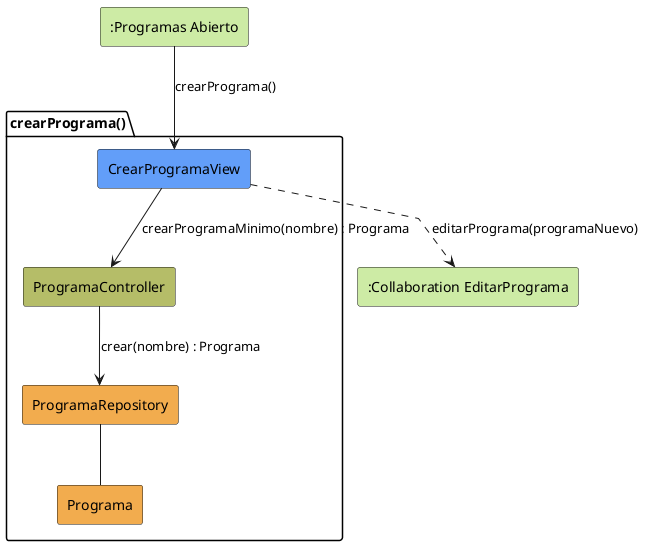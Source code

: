 @startuml crearPrograma-analisis
skinparam linetype polyline

rectangle #CDEBA5 ":Programas Abierto" as ProgramasAbierto
rectangle #CDEBA5 ":Collaboration EditarPrograma" as EditarPrograma

package crearPrograma as "crearPrograma()" {
    rectangle #629EF9 CrearProgramaView
    rectangle #b5bd68 ProgramaController
    rectangle #F2AC4E ProgramaRepository
    rectangle #F2AC4E Programa
}

ProgramasAbierto --> CrearProgramaView: crearPrograma()

CrearProgramaView -d-> ProgramaController: crearProgramaMinimo(nombre) : Programa

ProgramaController --> ProgramaRepository: crear(nombre) : Programa

ProgramaRepository -- Programa

CrearProgramaView ..> EditarPrograma: editarPrograma(programaNuevo)

@enduml